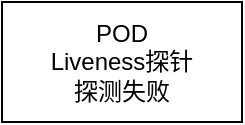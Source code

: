 <mxfile version="21.6.8" type="github">
  <diagram name="第 1 页" id="ki2PbqS7d6tKHWJvR9hG">
    <mxGraphModel dx="1194" dy="760" grid="1" gridSize="10" guides="1" tooltips="1" connect="1" arrows="1" fold="1" page="1" pageScale="1" pageWidth="827" pageHeight="1169" math="0" shadow="0">
      <root>
        <mxCell id="0" />
        <mxCell id="1" parent="0" />
        <mxCell id="6Fmjh3FdFr4o_Rdq6Qbp-1" value="POD &lt;br&gt;Liveness探针&lt;br&gt;探测失败" style="rounded=0;whiteSpace=wrap;html=1;" vertex="1" parent="1">
          <mxGeometry x="90" y="300" width="120" height="60" as="geometry" />
        </mxCell>
      </root>
    </mxGraphModel>
  </diagram>
</mxfile>
